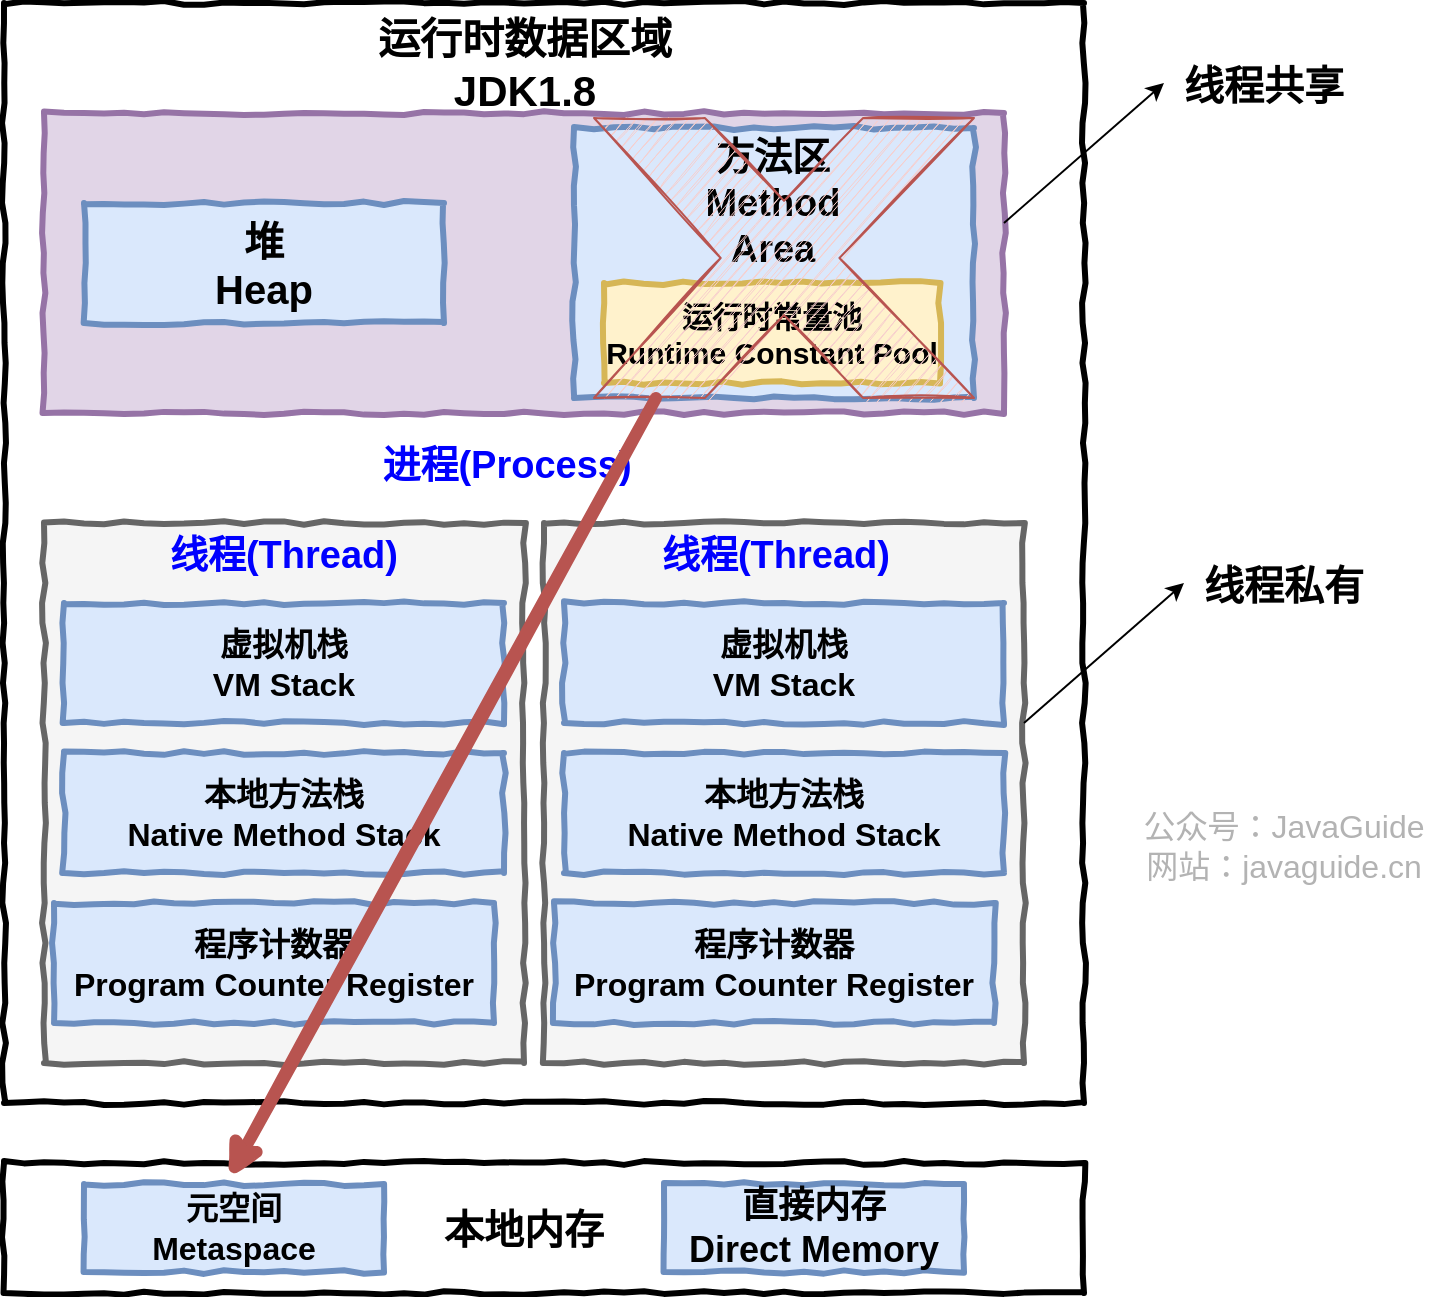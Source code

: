 <mxfile version="13.4.5" type="device"><diagram id="cOLtUwHyX4POJW0G9AIN" name="Page-1"><mxGraphModel dx="279" dy="997" grid="1" gridSize="10" guides="1" tooltips="1" connect="1" arrows="1" fold="1" page="1" pageScale="1" pageWidth="827" pageHeight="1169" math="0" shadow="0"><root><mxCell id="0"/><mxCell id="1" parent="0"/><mxCell id="I04M_TOFRxCdpfZBR8o_-1" value="" style="rounded=0;whiteSpace=wrap;html=1;strokeWidth=3;shadow=0;comic=1;glass=0;sketch=0;" vertex="1" parent="1"><mxGeometry x="905" y="107.5" width="540" height="550" as="geometry"/></mxCell><mxCell id="I04M_TOFRxCdpfZBR8o_-2" value="" style="rounded=0;whiteSpace=wrap;html=1;strokeWidth=3;fillColor=#e1d5e7;strokeColor=#9673a6;shadow=0;comic=1;glass=0;sketch=0;" vertex="1" parent="1"><mxGeometry x="925" y="162.5" width="480" height="150" as="geometry"/></mxCell><mxCell id="I04M_TOFRxCdpfZBR8o_-3" value="" style="rounded=0;whiteSpace=wrap;html=1;strokeWidth=3;fillColor=#f5f5f5;strokeColor=#666666;fontColor=#333333;shadow=0;comic=1;glass=0;sketch=0;" vertex="1" parent="1"><mxGeometry x="925" y="367.5" width="240" height="270" as="geometry"/></mxCell><mxCell id="I04M_TOFRxCdpfZBR8o_-4" value="堆&lt;br style=&quot;font-size: 20px;&quot;&gt;Heap" style="rounded=0;whiteSpace=wrap;html=1;strokeWidth=3;fillColor=#dae8fc;strokeColor=#6c8ebf;shadow=0;comic=1;glass=0;fontSize=20;fontStyle=1;sketch=0;" vertex="1" parent="1"><mxGeometry x="945" y="207.5" width="180" height="60" as="geometry"/></mxCell><mxCell id="I04M_TOFRxCdpfZBR8o_-5" value="虚拟机栈&lt;br style=&quot;font-size: 16px;&quot;&gt;VM Stack&lt;br style=&quot;font-size: 16px;&quot;&gt;" style="rounded=0;whiteSpace=wrap;html=1;strokeWidth=3;fillColor=#dae8fc;strokeColor=#6c8ebf;shadow=0;comic=1;glass=0;fontSize=16;fontStyle=1;sketch=0;" vertex="1" parent="1"><mxGeometry x="935" y="407.5" width="220" height="60" as="geometry"/></mxCell><mxCell id="I04M_TOFRxCdpfZBR8o_-6" value="程序计数器&lt;br style=&quot;font-size: 16px;&quot;&gt;&lt;font style=&quot;font-size: 16px;&quot;&gt;Program Counter Register&lt;/font&gt;&lt;br style=&quot;font-size: 16px;&quot;&gt;" style="rounded=0;whiteSpace=wrap;html=1;strokeWidth=3;fillColor=#dae8fc;strokeColor=#6c8ebf;shadow=0;comic=1;glass=0;fontSize=16;fontStyle=1;sketch=0;" vertex="1" parent="1"><mxGeometry x="930" y="557.5" width="220" height="60" as="geometry"/></mxCell><mxCell id="I04M_TOFRxCdpfZBR8o_-7" value="本地方法栈&lt;br style=&quot;font-size: 16px;&quot;&gt;Native Method Stack&lt;br style=&quot;font-size: 16px;&quot;&gt;" style="rounded=0;whiteSpace=wrap;html=1;strokeWidth=3;fillColor=#dae8fc;strokeColor=#6c8ebf;shadow=0;comic=1;glass=0;fontSize=16;fontStyle=1;sketch=0;" vertex="1" parent="1"><mxGeometry x="935" y="482.5" width="220" height="60" as="geometry"/></mxCell><mxCell id="I04M_TOFRxCdpfZBR8o_-8" value="" style="rounded=0;whiteSpace=wrap;html=1;strokeWidth=3;fillColor=#f5f5f5;strokeColor=#666666;fontColor=#333333;shadow=0;comic=1;glass=0;sketch=0;" vertex="1" parent="1"><mxGeometry x="1175" y="367.5" width="240" height="270" as="geometry"/></mxCell><mxCell id="I04M_TOFRxCdpfZBR8o_-9" value="虚拟机栈&lt;br style=&quot;font-size: 16px;&quot;&gt;VM Stack&lt;br style=&quot;font-size: 16px;&quot;&gt;" style="rounded=0;whiteSpace=wrap;html=1;strokeWidth=3;fillColor=#dae8fc;strokeColor=#6c8ebf;shadow=0;comic=1;glass=0;fontSize=16;fontStyle=1;sketch=0;" vertex="1" parent="1"><mxGeometry x="1185" y="407.5" width="220" height="60" as="geometry"/></mxCell><mxCell id="I04M_TOFRxCdpfZBR8o_-10" value="程序计数器&lt;br style=&quot;font-size: 16px;&quot;&gt;&lt;font style=&quot;font-size: 16px;&quot;&gt;Program Counter Register&lt;/font&gt;&lt;br style=&quot;font-size: 16px;&quot;&gt;" style="rounded=0;whiteSpace=wrap;html=1;strokeWidth=3;fillColor=#dae8fc;strokeColor=#6c8ebf;shadow=0;comic=1;glass=0;fontSize=16;fontStyle=1;sketch=0;" vertex="1" parent="1"><mxGeometry x="1180" y="557.5" width="220" height="60" as="geometry"/></mxCell><mxCell id="I04M_TOFRxCdpfZBR8o_-11" value="本地方法栈&lt;br style=&quot;font-size: 16px;&quot;&gt;Native Method Stack&lt;br style=&quot;font-size: 16px;&quot;&gt;" style="rounded=0;whiteSpace=wrap;html=1;strokeWidth=3;fillColor=#dae8fc;strokeColor=#6c8ebf;shadow=0;comic=1;glass=0;fontSize=16;fontStyle=1;sketch=0;" vertex="1" parent="1"><mxGeometry x="1185" y="482.5" width="220" height="60" as="geometry"/></mxCell><mxCell id="I04M_TOFRxCdpfZBR8o_-12" value="&lt;b&gt;&lt;font style=&quot;font-size: 21px&quot;&gt;运行时数据区域JDK1.8&lt;/font&gt;&lt;/b&gt;" style="text;html=1;strokeColor=none;fillColor=none;align=center;verticalAlign=middle;whiteSpace=wrap;rounded=0;shadow=0;glass=1;comic=1;fontSize=20;sketch=0;" vertex="1" parent="1"><mxGeometry x="1082.5" y="127.5" width="165" height="20" as="geometry"/></mxCell><mxCell id="I04M_TOFRxCdpfZBR8o_-13" value="" style="endArrow=classic;html=1;fontSize=20;sketch=0;shadow=0;" edge="1" parent="1"><mxGeometry width="50" height="50" relative="1" as="geometry"><mxPoint x="1405" y="217.5" as="sourcePoint"/><mxPoint x="1485" y="147.5" as="targetPoint"/></mxGeometry></mxCell><mxCell id="I04M_TOFRxCdpfZBR8o_-14" value="" style="endArrow=classic;html=1;fontSize=20;sketch=0;shadow=0;" edge="1" parent="1"><mxGeometry width="50" height="50" relative="1" as="geometry"><mxPoint x="1415" y="467.5" as="sourcePoint"/><mxPoint x="1495" y="397.5" as="targetPoint"/></mxGeometry></mxCell><mxCell id="I04M_TOFRxCdpfZBR8o_-15" value="&lt;b&gt;线程共享&lt;/b&gt;" style="text;html=1;strokeColor=none;fillColor=none;align=center;verticalAlign=middle;whiteSpace=wrap;rounded=0;shadow=0;glass=1;comic=1;fontSize=20;sketch=0;" vertex="1" parent="1"><mxGeometry x="1485" y="137.5" width="100" height="20" as="geometry"/></mxCell><mxCell id="I04M_TOFRxCdpfZBR8o_-16" value="&lt;b&gt;线程私有&lt;/b&gt;" style="text;html=1;strokeColor=none;fillColor=none;align=center;verticalAlign=middle;whiteSpace=wrap;rounded=0;shadow=0;glass=1;comic=1;fontSize=20;sketch=0;" vertex="1" parent="1"><mxGeometry x="1495" y="387.5" width="100" height="20" as="geometry"/></mxCell><mxCell id="I04M_TOFRxCdpfZBR8o_-17" value="&lt;font style=&quot;font-size: 19px&quot; color=&quot;#0000ff&quot;&gt;&lt;b&gt;线程(Thread)&lt;/b&gt;&lt;/font&gt;" style="text;html=1;strokeColor=none;fillColor=none;align=center;verticalAlign=middle;whiteSpace=wrap;rounded=0;shadow=0;glass=1;comic=1;fontSize=20;sketch=0;" vertex="1" parent="1"><mxGeometry x="985" y="372.5" width="120" height="20" as="geometry"/></mxCell><mxCell id="I04M_TOFRxCdpfZBR8o_-18" value="&lt;font style=&quot;font-size: 19px&quot; color=&quot;#0000ff&quot;&gt;&lt;b&gt;线程(Thread)&lt;/b&gt;&lt;/font&gt;" style="text;html=1;strokeColor=none;fillColor=none;align=center;verticalAlign=middle;whiteSpace=wrap;rounded=0;shadow=0;glass=1;comic=1;fontSize=20;sketch=0;" vertex="1" parent="1"><mxGeometry x="1231" y="372.5" width="120" height="20" as="geometry"/></mxCell><mxCell id="I04M_TOFRxCdpfZBR8o_-19" value="&lt;font style=&quot;font-size: 16px&quot;&gt;&lt;b&gt;&lt;br&gt;&lt;/b&gt;&lt;/font&gt;" style="rounded=0;whiteSpace=wrap;html=1;strokeWidth=3;shadow=0;comic=1;glass=0;sketch=0;" vertex="1" parent="1"><mxGeometry x="905" y="687.5" width="540" height="65" as="geometry"/></mxCell><mxCell id="I04M_TOFRxCdpfZBR8o_-20" value="&lt;font style=&quot;font-size: 19px&quot; color=&quot;#0000ff&quot;&gt;&lt;b&gt;进程(Process)&lt;/b&gt;&lt;/font&gt;" style="text;html=1;strokeColor=none;fillColor=none;align=center;verticalAlign=middle;whiteSpace=wrap;rounded=0;shadow=0;glass=1;comic=1;fontSize=20;sketch=0;" vertex="1" parent="1"><mxGeometry x="1064.5" y="327.5" width="183" height="20" as="geometry"/></mxCell><mxCell id="I04M_TOFRxCdpfZBR8o_-21" value="&lt;b style=&quot;font-size: 18px;&quot;&gt;直接内存&lt;/b&gt;&lt;b style=&quot;font-size: 18px;&quot;&gt;&lt;br style=&quot;font-size: 18px;&quot;&gt;Direct Memory&lt;/b&gt;" style="rounded=0;whiteSpace=wrap;html=1;strokeWidth=3;fillColor=#dae8fc;strokeColor=#6c8ebf;shadow=0;comic=1;glass=0;fontSize=18;fontStyle=1;sketch=0;" vertex="1" parent="1"><mxGeometry x="1235" y="698" width="150" height="44" as="geometry"/></mxCell><mxCell id="I04M_TOFRxCdpfZBR8o_-22" value="本地内存" style="text;html=1;strokeColor=none;fillColor=none;align=center;verticalAlign=middle;whiteSpace=wrap;rounded=0;fontSize=20;fontStyle=1;sketch=0;shadow=0;" vertex="1" parent="1"><mxGeometry x="1122" y="710" width="86" height="20" as="geometry"/></mxCell><mxCell id="I04M_TOFRxCdpfZBR8o_-23" value="公众号：JavaGuide&lt;br style=&quot;font-size: 16px;&quot;&gt;网站：javaguide.cn" style="text;html=1;strokeColor=none;fillColor=none;align=center;verticalAlign=middle;whiteSpace=wrap;rounded=0;labelBackgroundColor=none;fontSize=16;fontColor=#B3B3B3;rotation=0;sketch=0;shadow=0;" vertex="1" parent="1"><mxGeometry x="1460" y="510" width="170" height="37.5" as="geometry"/></mxCell><mxCell id="I04M_TOFRxCdpfZBR8o_-24" value="" style="rounded=0;whiteSpace=wrap;html=1;strokeWidth=3;fillColor=#dae8fc;strokeColor=#6c8ebf;shadow=0;comic=1;glass=0;fontSize=16;fontStyle=1;sketch=0;" vertex="1" parent="1"><mxGeometry x="1190" y="170" width="200" height="135" as="geometry"/></mxCell><mxCell id="I04M_TOFRxCdpfZBR8o_-25" value="方法区&lt;br style=&quot;font-size: 19px;&quot;&gt;Method Area" style="text;html=1;strokeColor=none;fillColor=none;align=center;verticalAlign=middle;whiteSpace=wrap;rounded=0;shadow=0;glass=1;comic=1;fontSize=19;fontStyle=1;direction=south;sketch=0;" vertex="1" parent="1"><mxGeometry x="1281.5" y="127.5" width="15" height="160" as="geometry"/></mxCell><mxCell id="I04M_TOFRxCdpfZBR8o_-26" value="&lt;b style=&quot;font-size: 15px&quot;&gt;运行时常量池&lt;br&gt;Runtime Constant Pool&lt;/b&gt;" style="rounded=0;whiteSpace=wrap;html=1;strokeWidth=3;fillColor=#fff2cc;strokeColor=#d6b656;shadow=0;comic=1;glass=0;sketch=0;" vertex="1" parent="1"><mxGeometry x="1205" y="247.5" width="168" height="50" as="geometry"/></mxCell><mxCell id="I04M_TOFRxCdpfZBR8o_-27" value="元空间&lt;br style=&quot;font-size: 16px;&quot;&gt;Metaspace&lt;br style=&quot;font-size: 16px;&quot;&gt;" style="rounded=0;whiteSpace=wrap;html=1;strokeWidth=3;fillColor=#dae8fc;strokeColor=#6c8ebf;shadow=0;comic=1;glass=0;fontSize=16;fontStyle=1;sketch=0;" vertex="1" parent="1"><mxGeometry x="945" y="698" width="150" height="44" as="geometry"/></mxCell><mxCell id="R7Vn814IfOkEVnIw0mff-26" value="" style="verticalLabelPosition=bottom;verticalAlign=top;html=1;shape=mxgraph.basic.x;fillColor=#f8cecc;strokeColor=#b85450;sketch=1;shadow=0;" parent="1" vertex="1"><mxGeometry x="1200" y="165" width="190" height="140" as="geometry"/></mxCell><mxCell id="I04M_TOFRxCdpfZBR8o_-28" value="" style="endArrow=classic;html=1;fillColor=#f8cecc;strokeColor=#b85450;jumpSize=6;strokeWidth=6;sketch=1;shadow=0;" edge="1" parent="1"><mxGeometry width="50" height="50" relative="1" as="geometry"><mxPoint x="1231" y="305" as="sourcePoint"/><mxPoint x="1017.053" y="695.5" as="targetPoint"/></mxGeometry></mxCell></root></mxGraphModel></diagram></mxfile>